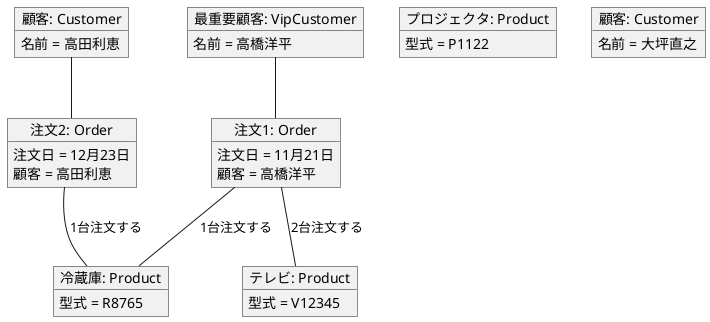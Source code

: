 @startuml
object "注文1: Order" as order1 {
    注文日 = 11月21日
    顧客 = 高橋洋平
}
object "注文2: Order" as order2 {
    注文日 = 12月23日
    顧客 = 高田利恵
}
object "テレビ: Product" as tv {
    型式 = V12345
}
object "冷蔵庫: Product" as fridge {
    型式 = R8765
}
object "プロジェクタ: Product" as projector {
    型式 = P1122
}
object "最重要顧客: VipCustomer" as vipcustomer {
    名前 = 高橋洋平
}
object "顧客: Customer" as customer1 {
    名前 = 高田利恵
}
object "顧客: Customer" as customer2 {
    名前 = 大坪直之
}

vipcustomer -- order1
customer1 -- order2
order1 -- tv :2台注文する
order1 -- fridge :1台注文する
order2 -- fridge :1台注文する
@enduml
